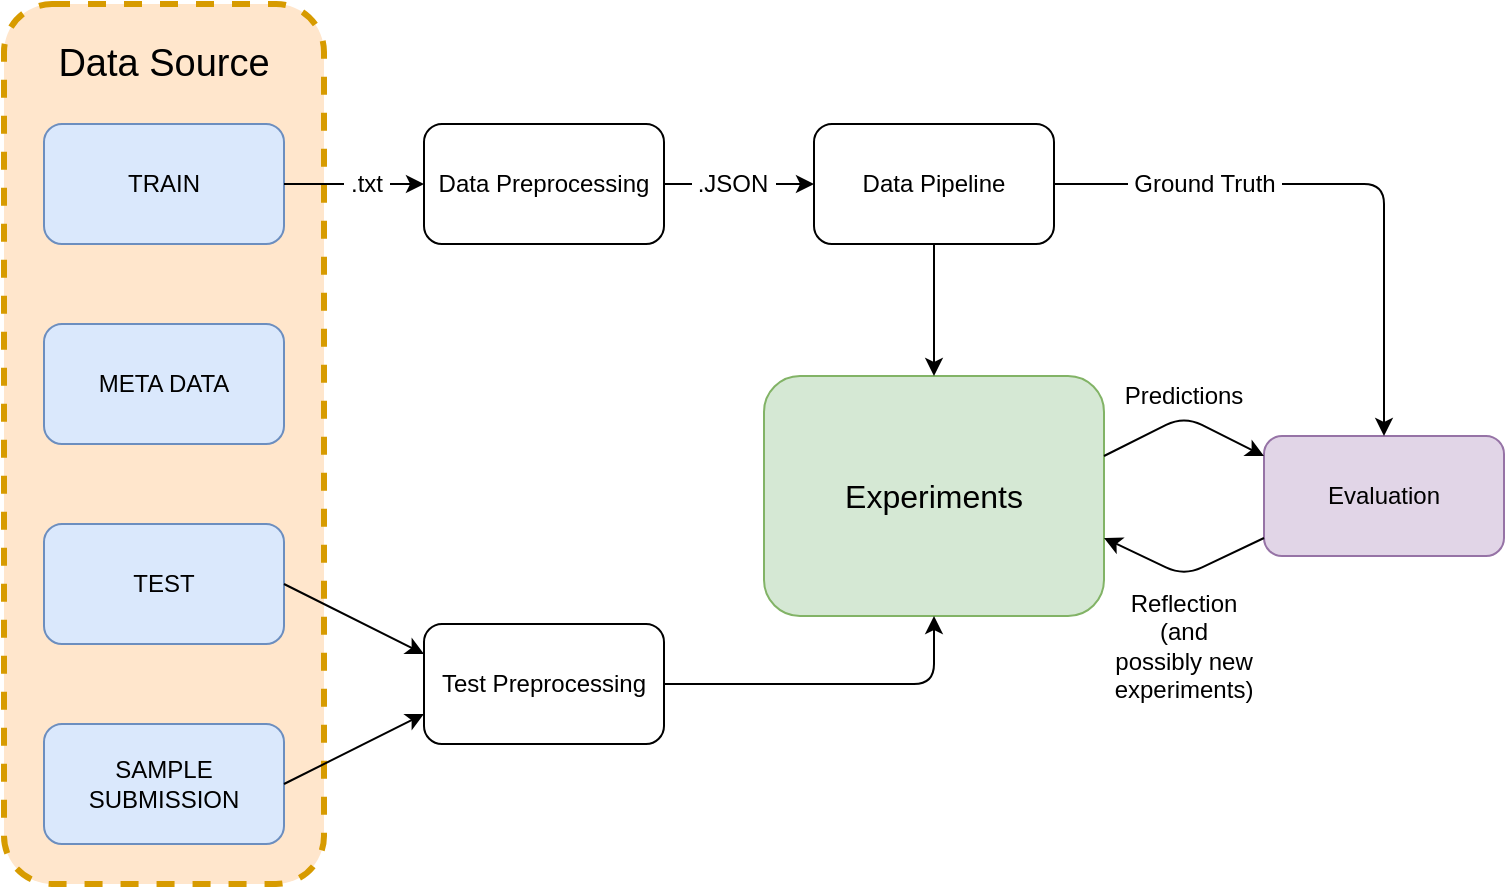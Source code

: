 <mxfile version="14.4.5" type="device"><diagram id="tVCWxlv860_gX5bp-Z5-" name="Page-1"><mxGraphModel dx="1188" dy="671" grid="1" gridSize="10" guides="1" tooltips="1" connect="1" arrows="1" fold="1" page="1" pageScale="1" pageWidth="1169" pageHeight="1654" math="0" shadow="0"><root><mxCell id="0"/><mxCell id="1" parent="0"/><mxCell id="35YoYFqmzZQlA8h-w_qW-21" value="" style="rounded=1;whiteSpace=wrap;html=1;dashed=1;fillColor=#ffe6cc;strokeColor=#d79b00;strokeWidth=3;" parent="1" vertex="1"><mxGeometry x="220" y="150" width="160" height="440" as="geometry"/></mxCell><mxCell id="35YoYFqmzZQlA8h-w_qW-2" value="&lt;font style=&quot;font-size: 16px&quot;&gt;Experiments&lt;/font&gt;" style="rounded=1;whiteSpace=wrap;html=1;fillColor=#d5e8d4;strokeColor=#82b366;" parent="1" vertex="1"><mxGeometry x="600" y="336" width="170" height="120" as="geometry"/></mxCell><mxCell id="35YoYFqmzZQlA8h-w_qW-3" value="TRAIN" style="rounded=1;whiteSpace=wrap;html=1;fillColor=#dae8fc;strokeColor=#6c8ebf;" parent="1" vertex="1"><mxGeometry x="240" y="210" width="120" height="60" as="geometry"/></mxCell><mxCell id="35YoYFqmzZQlA8h-w_qW-4" value="TEST" style="rounded=1;whiteSpace=wrap;html=1;fillColor=#dae8fc;strokeColor=#6c8ebf;" parent="1" vertex="1"><mxGeometry x="240" y="410" width="120" height="60" as="geometry"/></mxCell><mxCell id="35YoYFqmzZQlA8h-w_qW-5" value="META DATA" style="rounded=1;whiteSpace=wrap;html=1;fillColor=#dae8fc;strokeColor=#6c8ebf;" parent="1" vertex="1"><mxGeometry x="240" y="310" width="120" height="60" as="geometry"/></mxCell><mxCell id="35YoYFqmzZQlA8h-w_qW-6" value="SAMPLE SUBMISSION" style="rounded=1;whiteSpace=wrap;html=1;fillColor=#dae8fc;strokeColor=#6c8ebf;" parent="1" vertex="1"><mxGeometry x="240" y="510" width="120" height="60" as="geometry"/></mxCell><mxCell id="35YoYFqmzZQlA8h-w_qW-8" value="" style="endArrow=classic;html=1;exitX=1;exitY=0.5;exitDx=0;exitDy=0;entryX=0;entryY=0.5;entryDx=0;entryDy=0;" parent="1" source="35YoYFqmzZQlA8h-w_qW-3" target="35YoYFqmzZQlA8h-w_qW-11" edge="1"><mxGeometry width="50" height="50" relative="1" as="geometry"><mxPoint x="530" y="460" as="sourcePoint"/><mxPoint x="420" y="300" as="targetPoint"/></mxGeometry></mxCell><mxCell id="35YoYFqmzZQlA8h-w_qW-27" value="&lt;font style=&quot;font-size: 12px&quot;&gt;&amp;nbsp;.txt&amp;nbsp;&lt;/font&gt;" style="edgeLabel;html=1;align=center;verticalAlign=middle;resizable=0;points=[];" parent="35YoYFqmzZQlA8h-w_qW-8" vertex="1" connectable="0"><mxGeometry x="-0.378" relative="1" as="geometry"><mxPoint x="18.67" as="offset"/></mxGeometry></mxCell><mxCell id="35YoYFqmzZQlA8h-w_qW-11" value="Data Preprocessing" style="rounded=1;whiteSpace=wrap;html=1;" parent="1" vertex="1"><mxGeometry x="430" y="210" width="120" height="60" as="geometry"/></mxCell><mxCell id="35YoYFqmzZQlA8h-w_qW-14" value="" style="edgeStyle=orthogonalEdgeStyle;rounded=0;orthogonalLoop=1;jettySize=auto;html=1;" parent="1" source="35YoYFqmzZQlA8h-w_qW-12" target="35YoYFqmzZQlA8h-w_qW-2" edge="1"><mxGeometry relative="1" as="geometry"/></mxCell><mxCell id="35YoYFqmzZQlA8h-w_qW-12" value="Data Pipeline" style="rounded=1;whiteSpace=wrap;html=1;" parent="1" vertex="1"><mxGeometry x="625" y="210" width="120" height="60" as="geometry"/></mxCell><mxCell id="35YoYFqmzZQlA8h-w_qW-13" value="" style="endArrow=classic;html=1;exitX=1;exitY=0.5;exitDx=0;exitDy=0;entryX=0;entryY=0.5;entryDx=0;entryDy=0;" parent="1" source="35YoYFqmzZQlA8h-w_qW-11" target="35YoYFqmzZQlA8h-w_qW-12" edge="1"><mxGeometry width="50" height="50" relative="1" as="geometry"><mxPoint x="510" y="520" as="sourcePoint"/><mxPoint x="560" y="470" as="targetPoint"/></mxGeometry></mxCell><mxCell id="35YoYFqmzZQlA8h-w_qW-26" value="&lt;font style=&quot;font-size: 12px&quot;&gt;&amp;nbsp;.JSON&amp;nbsp;&lt;/font&gt;" style="edgeLabel;html=1;align=center;verticalAlign=middle;resizable=0;points=[];" parent="35YoYFqmzZQlA8h-w_qW-13" vertex="1" connectable="0"><mxGeometry x="-0.09" y="2" relative="1" as="geometry"><mxPoint y="2" as="offset"/></mxGeometry></mxCell><mxCell id="35YoYFqmzZQlA8h-w_qW-15" value="Test Preprocessing" style="rounded=1;whiteSpace=wrap;html=1;" parent="1" vertex="1"><mxGeometry x="430" y="460" width="120" height="60" as="geometry"/></mxCell><mxCell id="35YoYFqmzZQlA8h-w_qW-16" value="" style="endArrow=classic;html=1;exitX=1;exitY=0.5;exitDx=0;exitDy=0;entryX=0;entryY=0.25;entryDx=0;entryDy=0;" parent="1" source="35YoYFqmzZQlA8h-w_qW-4" target="35YoYFqmzZQlA8h-w_qW-15" edge="1"><mxGeometry width="50" height="50" relative="1" as="geometry"><mxPoint x="510" y="520" as="sourcePoint"/><mxPoint x="560" y="470" as="targetPoint"/></mxGeometry></mxCell><mxCell id="35YoYFqmzZQlA8h-w_qW-18" value="" style="endArrow=classic;html=1;exitX=1;exitY=0.5;exitDx=0;exitDy=0;entryX=0;entryY=0.75;entryDx=0;entryDy=0;" parent="1" source="35YoYFqmzZQlA8h-w_qW-6" target="35YoYFqmzZQlA8h-w_qW-15" edge="1"><mxGeometry width="50" height="50" relative="1" as="geometry"><mxPoint x="510" y="520" as="sourcePoint"/><mxPoint x="560" y="470" as="targetPoint"/></mxGeometry></mxCell><mxCell id="35YoYFqmzZQlA8h-w_qW-19" value="" style="endArrow=classic;html=1;exitX=1;exitY=0.5;exitDx=0;exitDy=0;entryX=0.5;entryY=1;entryDx=0;entryDy=0;" parent="1" source="35YoYFqmzZQlA8h-w_qW-15" target="35YoYFqmzZQlA8h-w_qW-2" edge="1"><mxGeometry width="50" height="50" relative="1" as="geometry"><mxPoint x="510" y="520" as="sourcePoint"/><mxPoint x="560" y="470" as="targetPoint"/><Array as="points"><mxPoint x="685" y="490"/></Array></mxGeometry></mxCell><mxCell id="35YoYFqmzZQlA8h-w_qW-22" value="&lt;font style=&quot;font-size: 19px&quot;&gt;Data Source&lt;/font&gt;" style="text;html=1;strokeColor=none;fillColor=none;align=center;verticalAlign=middle;whiteSpace=wrap;rounded=0;dashed=1;" parent="1" vertex="1"><mxGeometry x="235" y="170" width="130" height="20" as="geometry"/></mxCell><mxCell id="ClZ4GSKOJ3mVticF0qW9-1" value="Evaluation" style="rounded=1;whiteSpace=wrap;html=1;strokeColor=#9673a6;fillColor=#e1d5e7;" parent="1" vertex="1"><mxGeometry x="850" y="366" width="120" height="60" as="geometry"/></mxCell><mxCell id="ClZ4GSKOJ3mVticF0qW9-5" value="" style="endArrow=classic;html=1;" parent="1" edge="1"><mxGeometry width="50" height="50" relative="1" as="geometry"><mxPoint x="770" y="376" as="sourcePoint"/><mxPoint x="850" y="376" as="targetPoint"/><Array as="points"><mxPoint x="810" y="356"/></Array></mxGeometry></mxCell><mxCell id="ClZ4GSKOJ3mVticF0qW9-6" value="" style="endArrow=classic;html=1;" parent="1" edge="1"><mxGeometry width="50" height="50" relative="1" as="geometry"><mxPoint x="850" y="417" as="sourcePoint"/><mxPoint x="770" y="417" as="targetPoint"/><Array as="points"><mxPoint x="810" y="436"/></Array></mxGeometry></mxCell><mxCell id="ClZ4GSKOJ3mVticF0qW9-9" value="Predictions" style="text;html=1;strokeColor=none;fillColor=none;align=center;verticalAlign=middle;whiteSpace=wrap;rounded=0;" parent="1" vertex="1"><mxGeometry x="750" y="336" width="120" height="20" as="geometry"/></mxCell><mxCell id="ClZ4GSKOJ3mVticF0qW9-10" value="Reflection (and possibly new experiments)" style="text;html=1;strokeColor=none;fillColor=none;align=center;verticalAlign=middle;whiteSpace=wrap;rounded=0;" parent="1" vertex="1"><mxGeometry x="775" y="456" width="70" height="30" as="geometry"/></mxCell><mxCell id="zaDDYplY3adv5mhyjXK7-3" value="" style="endArrow=classic;html=1;exitX=1;exitY=0.5;exitDx=0;exitDy=0;entryX=0.5;entryY=0;entryDx=0;entryDy=0;" edge="1" parent="1" source="35YoYFqmzZQlA8h-w_qW-12" target="ClZ4GSKOJ3mVticF0qW9-1"><mxGeometry width="50" height="50" relative="1" as="geometry"><mxPoint x="560" y="440" as="sourcePoint"/><mxPoint x="610" y="390" as="targetPoint"/><Array as="points"><mxPoint x="910" y="240"/></Array></mxGeometry></mxCell><mxCell id="zaDDYplY3adv5mhyjXK7-5" value="&lt;font style=&quot;font-size: 12px&quot;&gt;&amp;nbsp;Ground Truth&amp;nbsp;&lt;/font&gt;" style="edgeLabel;html=1;align=center;verticalAlign=middle;resizable=0;points=[];" vertex="1" connectable="0" parent="zaDDYplY3adv5mhyjXK7-3"><mxGeometry x="-0.209" y="-1" relative="1" as="geometry"><mxPoint x="-40.24" y="-1" as="offset"/></mxGeometry></mxCell></root></mxGraphModel></diagram></mxfile>